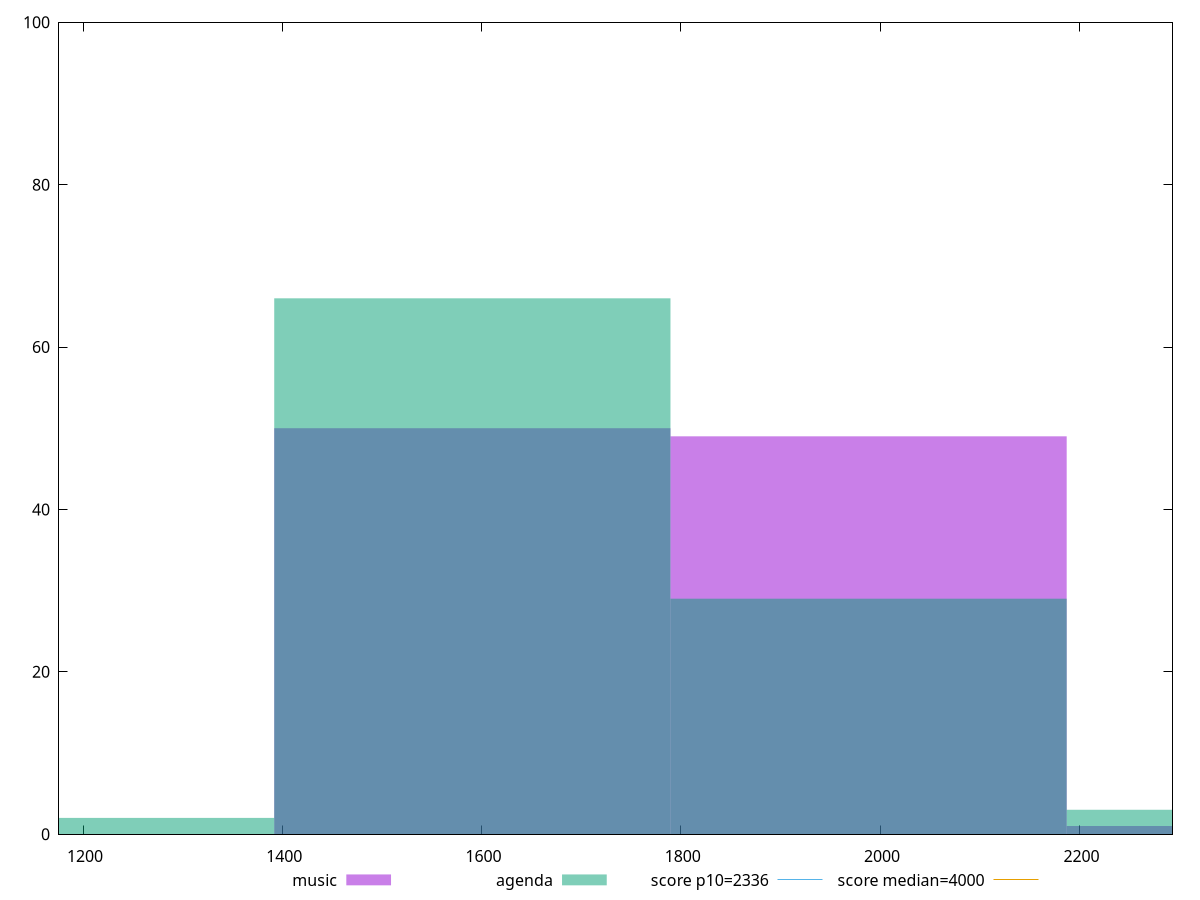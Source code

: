 reset

$music <<EOF
1988.4161462221978 49
1590.7329169777581 50
2386.099375466637 1
EOF

$agenda <<EOF
1988.4161462221978 29
1590.7329169777581 66
2386.099375466637 3
1193.0496877333185 2
EOF

set key outside below
set boxwidth 397.68322924443953
set xrange [1175.8739999999998:2293.4525000000003]
set yrange [0:100]
set trange [0:100]
set style fill transparent solid 0.5 noborder

set parametric
set terminal svg size 640, 500 enhanced background rgb 'white'
set output "reports/report_00027_2021-02-24T12-40-31.850Z/first-contentful-paint/comparison/histogram/0_vs_1.svg"

plot $music title "music" with boxes, \
     $agenda title "agenda" with boxes, \
     2336,t title "score p10=2336", \
     4000,t title "score median=4000"

reset
